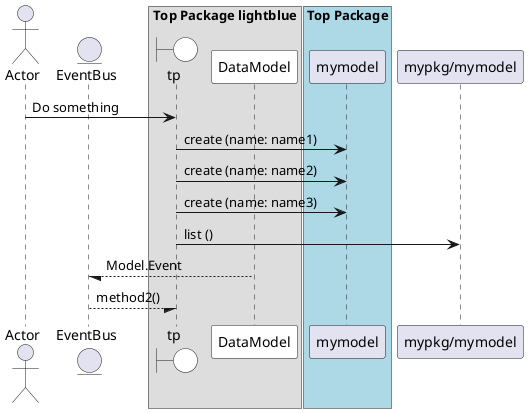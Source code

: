@startuml

actor "Actor"


entity EventBus

box Top Package lightblue
    boundary tp #white
    participant DataModel #white
end box


"Actor" -> tp: Do something


box "Top Package" #lightblue
    tp -> "mymodel": create (name: name1)
end box




box "Top Package" #lightblue
    tp -> "mymodel": create (name: name2)
end box




box "Top Package" #lightblue
    tp -> "mymodel": create (name: name3)
end box




    tp -> "mypkg/mymodel": list ()




DataModel --/ EventBus : Model.Event


EventBus --/ tp : method2()
@enduml
